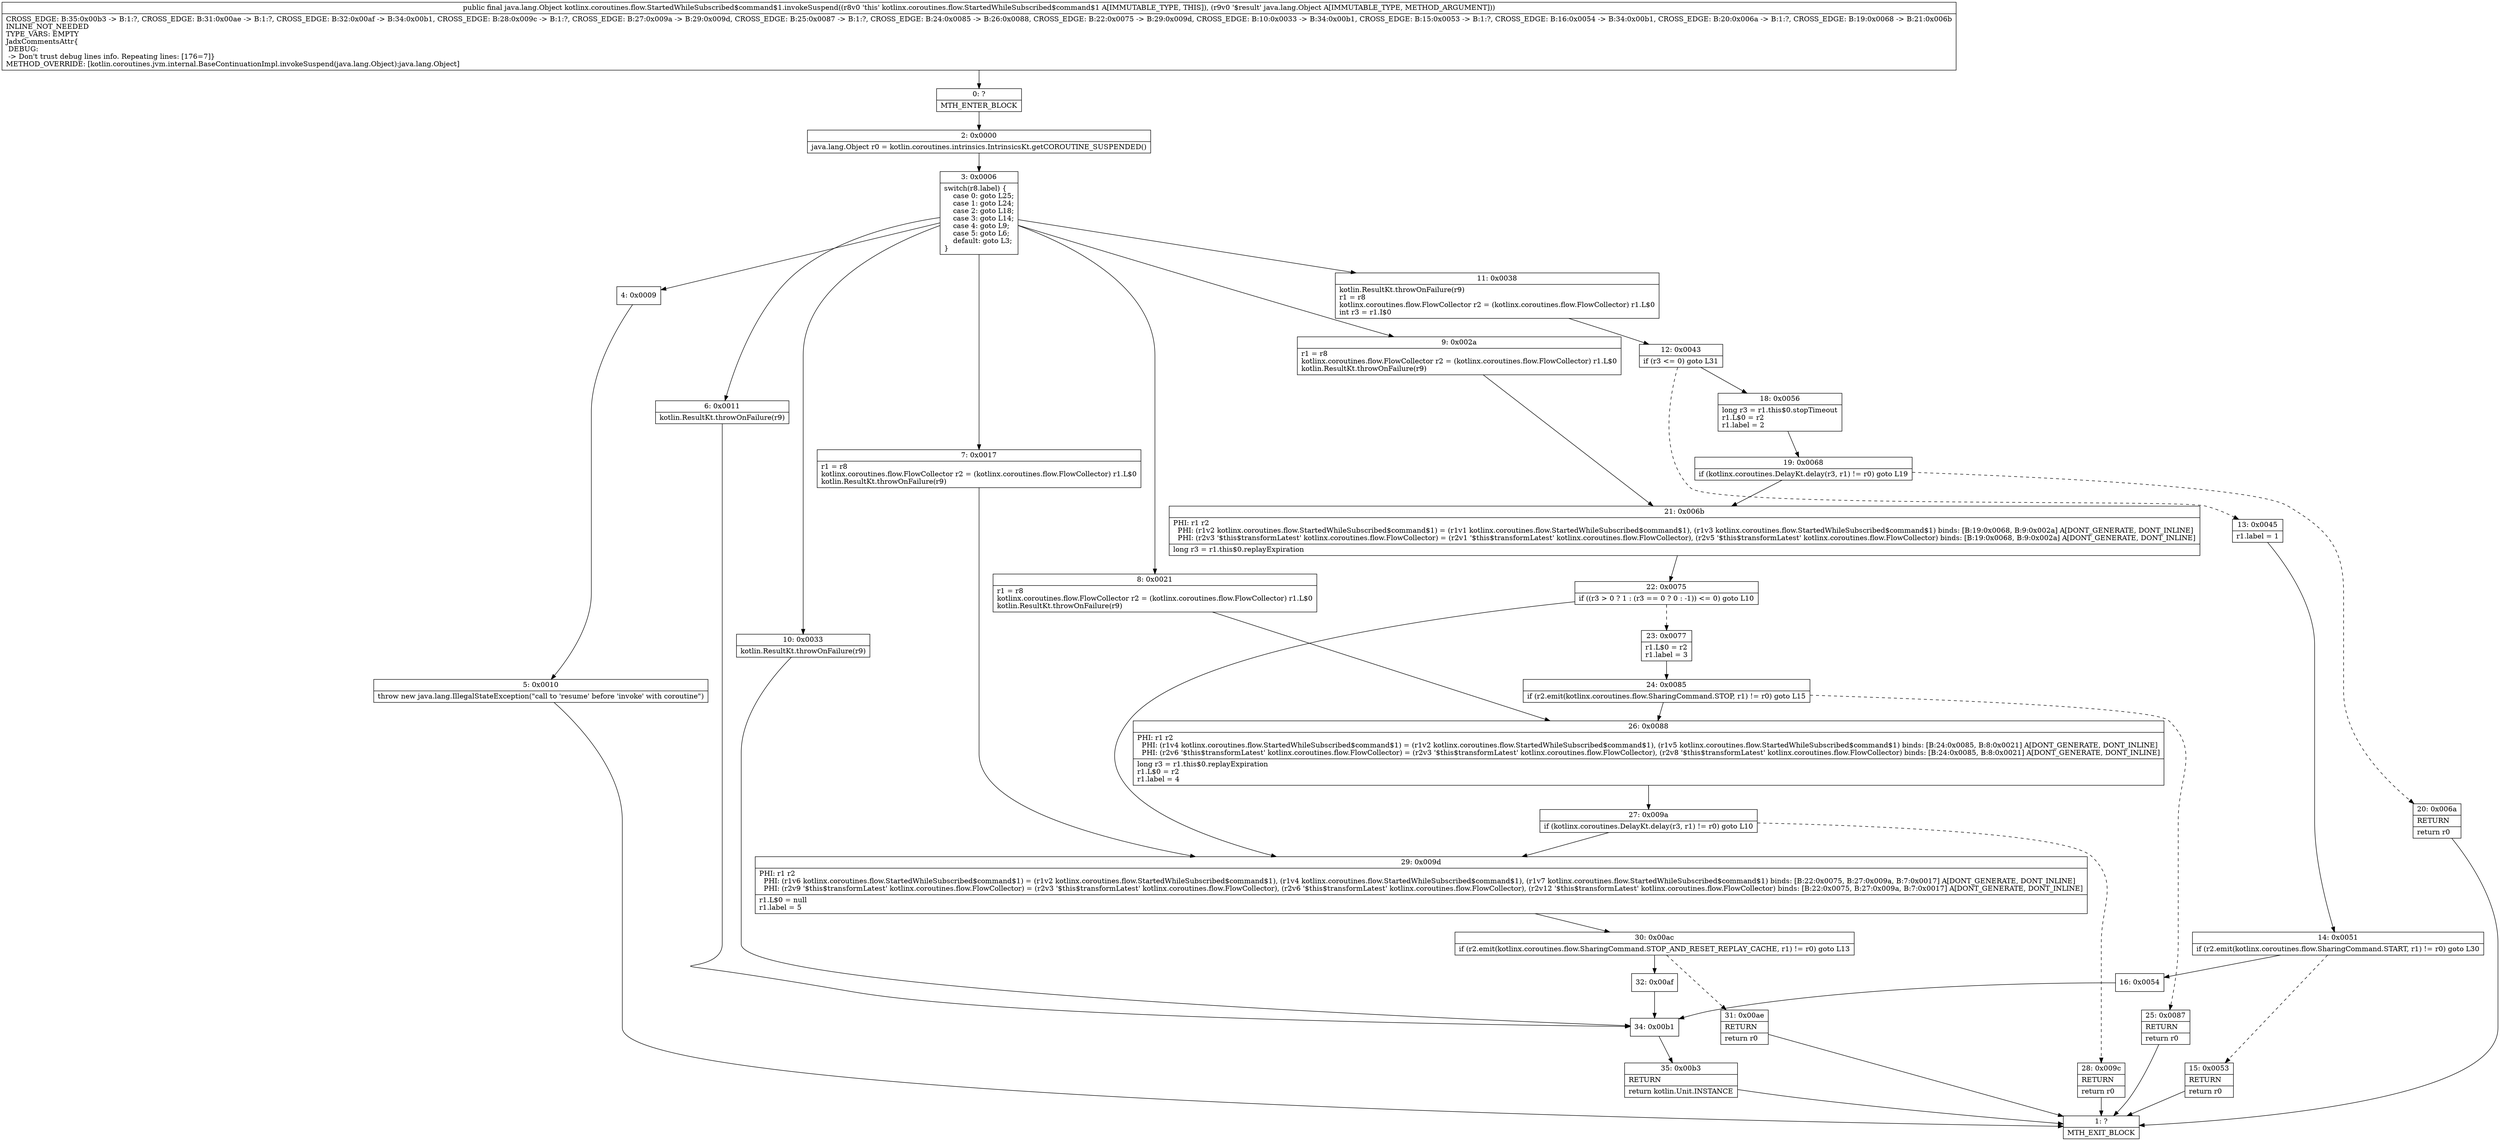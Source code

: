 digraph "CFG forkotlinx.coroutines.flow.StartedWhileSubscribed$command$1.invokeSuspend(Ljava\/lang\/Object;)Ljava\/lang\/Object;" {
Node_0 [shape=record,label="{0\:\ ?|MTH_ENTER_BLOCK\l}"];
Node_2 [shape=record,label="{2\:\ 0x0000|java.lang.Object r0 = kotlin.coroutines.intrinsics.IntrinsicsKt.getCOROUTINE_SUSPENDED()\l}"];
Node_3 [shape=record,label="{3\:\ 0x0006|switch(r8.label) \{\l    case 0: goto L25;\l    case 1: goto L24;\l    case 2: goto L18;\l    case 3: goto L14;\l    case 4: goto L9;\l    case 5: goto L6;\l    default: goto L3;\l\}\l}"];
Node_4 [shape=record,label="{4\:\ 0x0009}"];
Node_5 [shape=record,label="{5\:\ 0x0010|throw new java.lang.IllegalStateException(\"call to 'resume' before 'invoke' with coroutine\")\l}"];
Node_1 [shape=record,label="{1\:\ ?|MTH_EXIT_BLOCK\l}"];
Node_6 [shape=record,label="{6\:\ 0x0011|kotlin.ResultKt.throwOnFailure(r9)\l}"];
Node_34 [shape=record,label="{34\:\ 0x00b1}"];
Node_35 [shape=record,label="{35\:\ 0x00b3|RETURN\l|return kotlin.Unit.INSTANCE\l}"];
Node_7 [shape=record,label="{7\:\ 0x0017|r1 = r8\lkotlinx.coroutines.flow.FlowCollector r2 = (kotlinx.coroutines.flow.FlowCollector) r1.L$0\lkotlin.ResultKt.throwOnFailure(r9)\l}"];
Node_29 [shape=record,label="{29\:\ 0x009d|PHI: r1 r2 \l  PHI: (r1v6 kotlinx.coroutines.flow.StartedWhileSubscribed$command$1) = (r1v2 kotlinx.coroutines.flow.StartedWhileSubscribed$command$1), (r1v4 kotlinx.coroutines.flow.StartedWhileSubscribed$command$1), (r1v7 kotlinx.coroutines.flow.StartedWhileSubscribed$command$1) binds: [B:22:0x0075, B:27:0x009a, B:7:0x0017] A[DONT_GENERATE, DONT_INLINE]\l  PHI: (r2v9 '$this$transformLatest' kotlinx.coroutines.flow.FlowCollector) = (r2v3 '$this$transformLatest' kotlinx.coroutines.flow.FlowCollector), (r2v6 '$this$transformLatest' kotlinx.coroutines.flow.FlowCollector), (r2v12 '$this$transformLatest' kotlinx.coroutines.flow.FlowCollector) binds: [B:22:0x0075, B:27:0x009a, B:7:0x0017] A[DONT_GENERATE, DONT_INLINE]\l|r1.L$0 = null\lr1.label = 5\l}"];
Node_30 [shape=record,label="{30\:\ 0x00ac|if (r2.emit(kotlinx.coroutines.flow.SharingCommand.STOP_AND_RESET_REPLAY_CACHE, r1) != r0) goto L13\l}"];
Node_31 [shape=record,label="{31\:\ 0x00ae|RETURN\l|return r0\l}"];
Node_32 [shape=record,label="{32\:\ 0x00af}"];
Node_8 [shape=record,label="{8\:\ 0x0021|r1 = r8\lkotlinx.coroutines.flow.FlowCollector r2 = (kotlinx.coroutines.flow.FlowCollector) r1.L$0\lkotlin.ResultKt.throwOnFailure(r9)\l}"];
Node_26 [shape=record,label="{26\:\ 0x0088|PHI: r1 r2 \l  PHI: (r1v4 kotlinx.coroutines.flow.StartedWhileSubscribed$command$1) = (r1v2 kotlinx.coroutines.flow.StartedWhileSubscribed$command$1), (r1v5 kotlinx.coroutines.flow.StartedWhileSubscribed$command$1) binds: [B:24:0x0085, B:8:0x0021] A[DONT_GENERATE, DONT_INLINE]\l  PHI: (r2v6 '$this$transformLatest' kotlinx.coroutines.flow.FlowCollector) = (r2v3 '$this$transformLatest' kotlinx.coroutines.flow.FlowCollector), (r2v8 '$this$transformLatest' kotlinx.coroutines.flow.FlowCollector) binds: [B:24:0x0085, B:8:0x0021] A[DONT_GENERATE, DONT_INLINE]\l|long r3 = r1.this$0.replayExpiration\lr1.L$0 = r2\lr1.label = 4\l}"];
Node_27 [shape=record,label="{27\:\ 0x009a|if (kotlinx.coroutines.DelayKt.delay(r3, r1) != r0) goto L10\l}"];
Node_28 [shape=record,label="{28\:\ 0x009c|RETURN\l|return r0\l}"];
Node_9 [shape=record,label="{9\:\ 0x002a|r1 = r8\lkotlinx.coroutines.flow.FlowCollector r2 = (kotlinx.coroutines.flow.FlowCollector) r1.L$0\lkotlin.ResultKt.throwOnFailure(r9)\l}"];
Node_21 [shape=record,label="{21\:\ 0x006b|PHI: r1 r2 \l  PHI: (r1v2 kotlinx.coroutines.flow.StartedWhileSubscribed$command$1) = (r1v1 kotlinx.coroutines.flow.StartedWhileSubscribed$command$1), (r1v3 kotlinx.coroutines.flow.StartedWhileSubscribed$command$1) binds: [B:19:0x0068, B:9:0x002a] A[DONT_GENERATE, DONT_INLINE]\l  PHI: (r2v3 '$this$transformLatest' kotlinx.coroutines.flow.FlowCollector) = (r2v1 '$this$transformLatest' kotlinx.coroutines.flow.FlowCollector), (r2v5 '$this$transformLatest' kotlinx.coroutines.flow.FlowCollector) binds: [B:19:0x0068, B:9:0x002a] A[DONT_GENERATE, DONT_INLINE]\l|long r3 = r1.this$0.replayExpiration\l}"];
Node_22 [shape=record,label="{22\:\ 0x0075|if ((r3 \> 0 ? 1 : (r3 == 0 ? 0 : \-1)) \<= 0) goto L10\l}"];
Node_23 [shape=record,label="{23\:\ 0x0077|r1.L$0 = r2\lr1.label = 3\l}"];
Node_24 [shape=record,label="{24\:\ 0x0085|if (r2.emit(kotlinx.coroutines.flow.SharingCommand.STOP, r1) != r0) goto L15\l}"];
Node_25 [shape=record,label="{25\:\ 0x0087|RETURN\l|return r0\l}"];
Node_10 [shape=record,label="{10\:\ 0x0033|kotlin.ResultKt.throwOnFailure(r9)\l}"];
Node_11 [shape=record,label="{11\:\ 0x0038|kotlin.ResultKt.throwOnFailure(r9)\lr1 = r8\lkotlinx.coroutines.flow.FlowCollector r2 = (kotlinx.coroutines.flow.FlowCollector) r1.L$0\lint r3 = r1.I$0\l}"];
Node_12 [shape=record,label="{12\:\ 0x0043|if (r3 \<= 0) goto L31\l}"];
Node_13 [shape=record,label="{13\:\ 0x0045|r1.label = 1\l}"];
Node_14 [shape=record,label="{14\:\ 0x0051|if (r2.emit(kotlinx.coroutines.flow.SharingCommand.START, r1) != r0) goto L30\l}"];
Node_15 [shape=record,label="{15\:\ 0x0053|RETURN\l|return r0\l}"];
Node_16 [shape=record,label="{16\:\ 0x0054}"];
Node_18 [shape=record,label="{18\:\ 0x0056|long r3 = r1.this$0.stopTimeout\lr1.L$0 = r2\lr1.label = 2\l}"];
Node_19 [shape=record,label="{19\:\ 0x0068|if (kotlinx.coroutines.DelayKt.delay(r3, r1) != r0) goto L19\l}"];
Node_20 [shape=record,label="{20\:\ 0x006a|RETURN\l|return r0\l}"];
MethodNode[shape=record,label="{public final java.lang.Object kotlinx.coroutines.flow.StartedWhileSubscribed$command$1.invokeSuspend((r8v0 'this' kotlinx.coroutines.flow.StartedWhileSubscribed$command$1 A[IMMUTABLE_TYPE, THIS]), (r9v0 '$result' java.lang.Object A[IMMUTABLE_TYPE, METHOD_ARGUMENT]))  | CROSS_EDGE: B:35:0x00b3 \-\> B:1:?, CROSS_EDGE: B:31:0x00ae \-\> B:1:?, CROSS_EDGE: B:32:0x00af \-\> B:34:0x00b1, CROSS_EDGE: B:28:0x009c \-\> B:1:?, CROSS_EDGE: B:27:0x009a \-\> B:29:0x009d, CROSS_EDGE: B:25:0x0087 \-\> B:1:?, CROSS_EDGE: B:24:0x0085 \-\> B:26:0x0088, CROSS_EDGE: B:22:0x0075 \-\> B:29:0x009d, CROSS_EDGE: B:10:0x0033 \-\> B:34:0x00b1, CROSS_EDGE: B:15:0x0053 \-\> B:1:?, CROSS_EDGE: B:16:0x0054 \-\> B:34:0x00b1, CROSS_EDGE: B:20:0x006a \-\> B:1:?, CROSS_EDGE: B:19:0x0068 \-\> B:21:0x006b\lINLINE_NOT_NEEDED\lTYPE_VARS: EMPTY\lJadxCommentsAttr\{\l DEBUG: \l \-\> Don't trust debug lines info. Repeating lines: [176=7]\}\lMETHOD_OVERRIDE: [kotlin.coroutines.jvm.internal.BaseContinuationImpl.invokeSuspend(java.lang.Object):java.lang.Object]\l}"];
MethodNode -> Node_0;Node_0 -> Node_2;
Node_2 -> Node_3;
Node_3 -> Node_4;
Node_3 -> Node_6;
Node_3 -> Node_7;
Node_3 -> Node_8;
Node_3 -> Node_9;
Node_3 -> Node_10;
Node_3 -> Node_11;
Node_4 -> Node_5;
Node_5 -> Node_1;
Node_6 -> Node_34;
Node_34 -> Node_35;
Node_35 -> Node_1;
Node_7 -> Node_29;
Node_29 -> Node_30;
Node_30 -> Node_31[style=dashed];
Node_30 -> Node_32;
Node_31 -> Node_1;
Node_32 -> Node_34;
Node_8 -> Node_26;
Node_26 -> Node_27;
Node_27 -> Node_28[style=dashed];
Node_27 -> Node_29;
Node_28 -> Node_1;
Node_9 -> Node_21;
Node_21 -> Node_22;
Node_22 -> Node_23[style=dashed];
Node_22 -> Node_29;
Node_23 -> Node_24;
Node_24 -> Node_25[style=dashed];
Node_24 -> Node_26;
Node_25 -> Node_1;
Node_10 -> Node_34;
Node_11 -> Node_12;
Node_12 -> Node_13[style=dashed];
Node_12 -> Node_18;
Node_13 -> Node_14;
Node_14 -> Node_15[style=dashed];
Node_14 -> Node_16;
Node_15 -> Node_1;
Node_16 -> Node_34;
Node_18 -> Node_19;
Node_19 -> Node_20[style=dashed];
Node_19 -> Node_21;
Node_20 -> Node_1;
}

